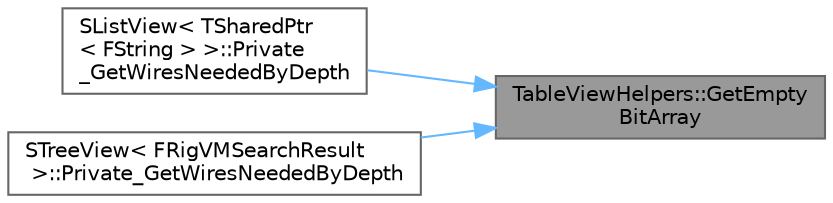 digraph "TableViewHelpers::GetEmptyBitArray"
{
 // INTERACTIVE_SVG=YES
 // LATEX_PDF_SIZE
  bgcolor="transparent";
  edge [fontname=Helvetica,fontsize=10,labelfontname=Helvetica,labelfontsize=10];
  node [fontname=Helvetica,fontsize=10,shape=box,height=0.2,width=0.4];
  rankdir="RL";
  Node1 [id="Node000001",label="TableViewHelpers::GetEmpty\lBitArray",height=0.2,width=0.4,color="gray40", fillcolor="grey60", style="filled", fontcolor="black",tooltip="Helper for implementing an efficient version of an item that is not in the tree view,..."];
  Node1 -> Node2 [id="edge1_Node000001_Node000002",dir="back",color="steelblue1",style="solid",tooltip=" "];
  Node2 [id="Node000002",label="SListView\< TSharedPtr\l\< FString \> \>::Private\l_GetWiresNeededByDepth",height=0.2,width=0.4,color="grey40", fillcolor="white", style="filled",URL="$d1/dc1/classSListView.html#ac49cda6cb77c436be3fd82bdf30f7a3b",tooltip=" "];
  Node1 -> Node3 [id="edge2_Node000001_Node000003",dir="back",color="steelblue1",style="solid",tooltip=" "];
  Node3 [id="Node000003",label="STreeView\< FRigVMSearchResult\l \>::Private_GetWiresNeededByDepth",height=0.2,width=0.4,color="grey40", fillcolor="white", style="filled",URL="$de/d1d/classSTreeView.html#a598a6b88274805f957f24ae7e8f554a1",tooltip=" "];
}
